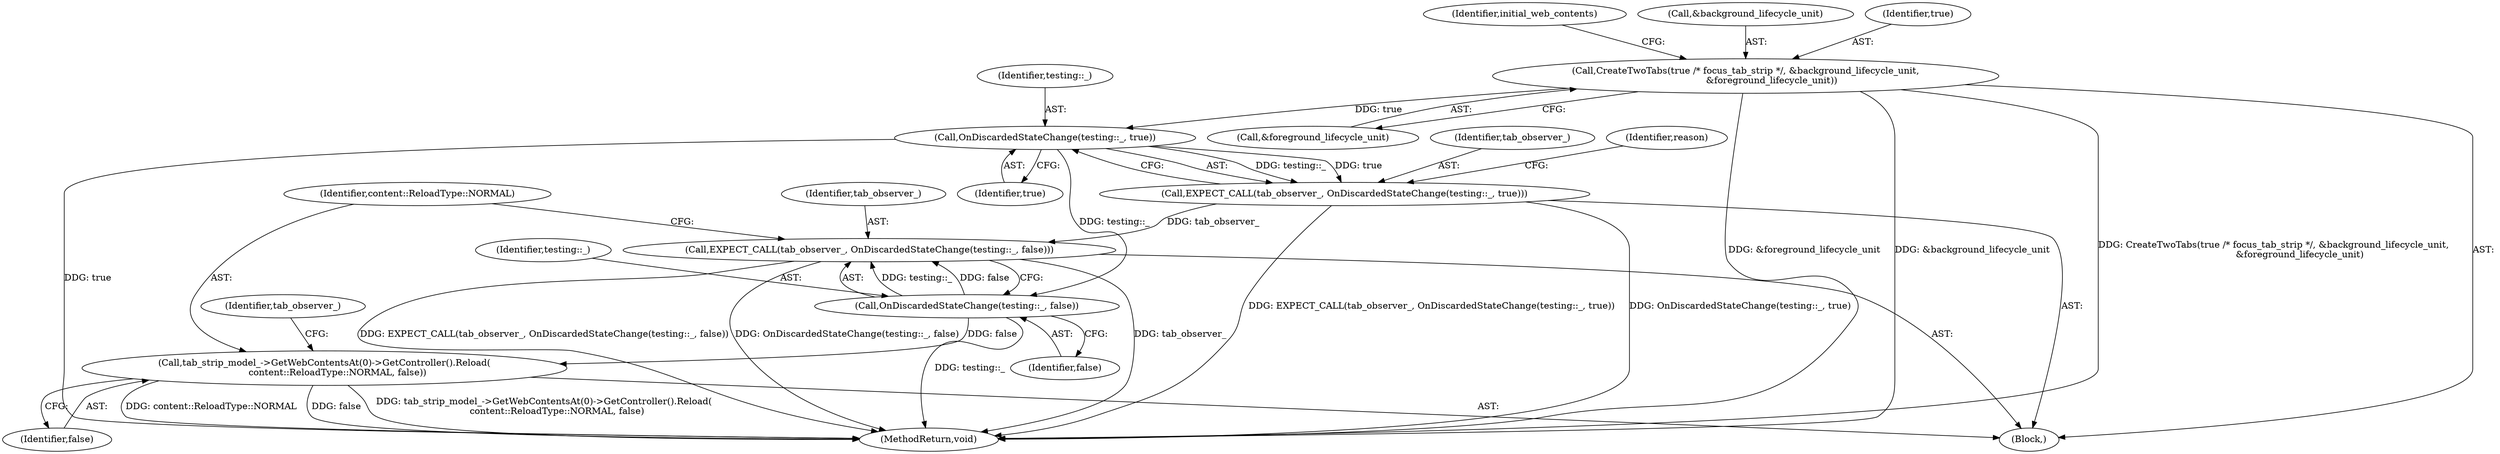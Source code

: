 digraph "1_Chrome_7394cf6f43d7a86630d3eb1c728fd63c621b5530_4@del" {
"1000130" [label="(Call,OnDiscardedStateChange(testing::_, true))"];
"1000112" [label="(Call,CreateTwoTabs(true /* focus_tab_strip */, &background_lifecycle_unit,\n                  &foreground_lifecycle_unit))"];
"1000128" [label="(Call,EXPECT_CALL(tab_observer_, OnDiscardedStateChange(testing::_, true)))"];
"1000147" [label="(Call,EXPECT_CALL(tab_observer_, OnDiscardedStateChange(testing::_, false)))"];
"1000149" [label="(Call,OnDiscardedStateChange(testing::_, false))"];
"1000152" [label="(Call,tab_strip_model_->GetWebContentsAt(0)->GetController().Reload(\n         content::ReloadType::NORMAL, false))"];
"1000149" [label="(Call,OnDiscardedStateChange(testing::_, false))"];
"1000131" [label="(Identifier,testing::_)"];
"1000112" [label="(Call,CreateTwoTabs(true /* focus_tab_strip */, &background_lifecycle_unit,\n                  &foreground_lifecycle_unit))"];
"1000120" [label="(Identifier,initial_web_contents)"];
"1000128" [label="(Call,EXPECT_CALL(tab_observer_, OnDiscardedStateChange(testing::_, true)))"];
"1000130" [label="(Call,OnDiscardedStateChange(testing::_, true))"];
"1000132" [label="(Identifier,true)"];
"1000129" [label="(Identifier,tab_observer_)"];
"1000172" [label="(MethodReturn,void)"];
"1000153" [label="(Identifier,content::ReloadType::NORMAL)"];
"1000150" [label="(Identifier,testing::_)"];
"1000114" [label="(Call,&background_lifecycle_unit)"];
"1000151" [label="(Identifier,false)"];
"1000147" [label="(Call,EXPECT_CALL(tab_observer_, OnDiscardedStateChange(testing::_, false)))"];
"1000134" [label="(Identifier,reason)"];
"1000116" [label="(Call,&foreground_lifecycle_unit)"];
"1000103" [label="(Block,)"];
"1000154" [label="(Identifier,false)"];
"1000152" [label="(Call,tab_strip_model_->GetWebContentsAt(0)->GetController().Reload(\n         content::ReloadType::NORMAL, false))"];
"1000148" [label="(Identifier,tab_observer_)"];
"1000113" [label="(Identifier,true)"];
"1000157" [label="(Identifier,tab_observer_)"];
"1000130" -> "1000128"  [label="AST: "];
"1000130" -> "1000132"  [label="CFG: "];
"1000131" -> "1000130"  [label="AST: "];
"1000132" -> "1000130"  [label="AST: "];
"1000128" -> "1000130"  [label="CFG: "];
"1000130" -> "1000172"  [label="DDG: true"];
"1000130" -> "1000128"  [label="DDG: testing::_"];
"1000130" -> "1000128"  [label="DDG: true"];
"1000112" -> "1000130"  [label="DDG: true"];
"1000130" -> "1000149"  [label="DDG: testing::_"];
"1000112" -> "1000103"  [label="AST: "];
"1000112" -> "1000116"  [label="CFG: "];
"1000113" -> "1000112"  [label="AST: "];
"1000114" -> "1000112"  [label="AST: "];
"1000116" -> "1000112"  [label="AST: "];
"1000120" -> "1000112"  [label="CFG: "];
"1000112" -> "1000172"  [label="DDG: &background_lifecycle_unit"];
"1000112" -> "1000172"  [label="DDG: CreateTwoTabs(true /* focus_tab_strip */, &background_lifecycle_unit,\n                  &foreground_lifecycle_unit)"];
"1000112" -> "1000172"  [label="DDG: &foreground_lifecycle_unit"];
"1000128" -> "1000103"  [label="AST: "];
"1000129" -> "1000128"  [label="AST: "];
"1000134" -> "1000128"  [label="CFG: "];
"1000128" -> "1000172"  [label="DDG: OnDiscardedStateChange(testing::_, true)"];
"1000128" -> "1000172"  [label="DDG: EXPECT_CALL(tab_observer_, OnDiscardedStateChange(testing::_, true))"];
"1000128" -> "1000147"  [label="DDG: tab_observer_"];
"1000147" -> "1000103"  [label="AST: "];
"1000147" -> "1000149"  [label="CFG: "];
"1000148" -> "1000147"  [label="AST: "];
"1000149" -> "1000147"  [label="AST: "];
"1000153" -> "1000147"  [label="CFG: "];
"1000147" -> "1000172"  [label="DDG: OnDiscardedStateChange(testing::_, false)"];
"1000147" -> "1000172"  [label="DDG: tab_observer_"];
"1000147" -> "1000172"  [label="DDG: EXPECT_CALL(tab_observer_, OnDiscardedStateChange(testing::_, false))"];
"1000149" -> "1000147"  [label="DDG: testing::_"];
"1000149" -> "1000147"  [label="DDG: false"];
"1000149" -> "1000151"  [label="CFG: "];
"1000150" -> "1000149"  [label="AST: "];
"1000151" -> "1000149"  [label="AST: "];
"1000149" -> "1000172"  [label="DDG: testing::_"];
"1000149" -> "1000152"  [label="DDG: false"];
"1000152" -> "1000103"  [label="AST: "];
"1000152" -> "1000154"  [label="CFG: "];
"1000153" -> "1000152"  [label="AST: "];
"1000154" -> "1000152"  [label="AST: "];
"1000157" -> "1000152"  [label="CFG: "];
"1000152" -> "1000172"  [label="DDG: content::ReloadType::NORMAL"];
"1000152" -> "1000172"  [label="DDG: false"];
"1000152" -> "1000172"  [label="DDG: tab_strip_model_->GetWebContentsAt(0)->GetController().Reload(\n         content::ReloadType::NORMAL, false)"];
}
